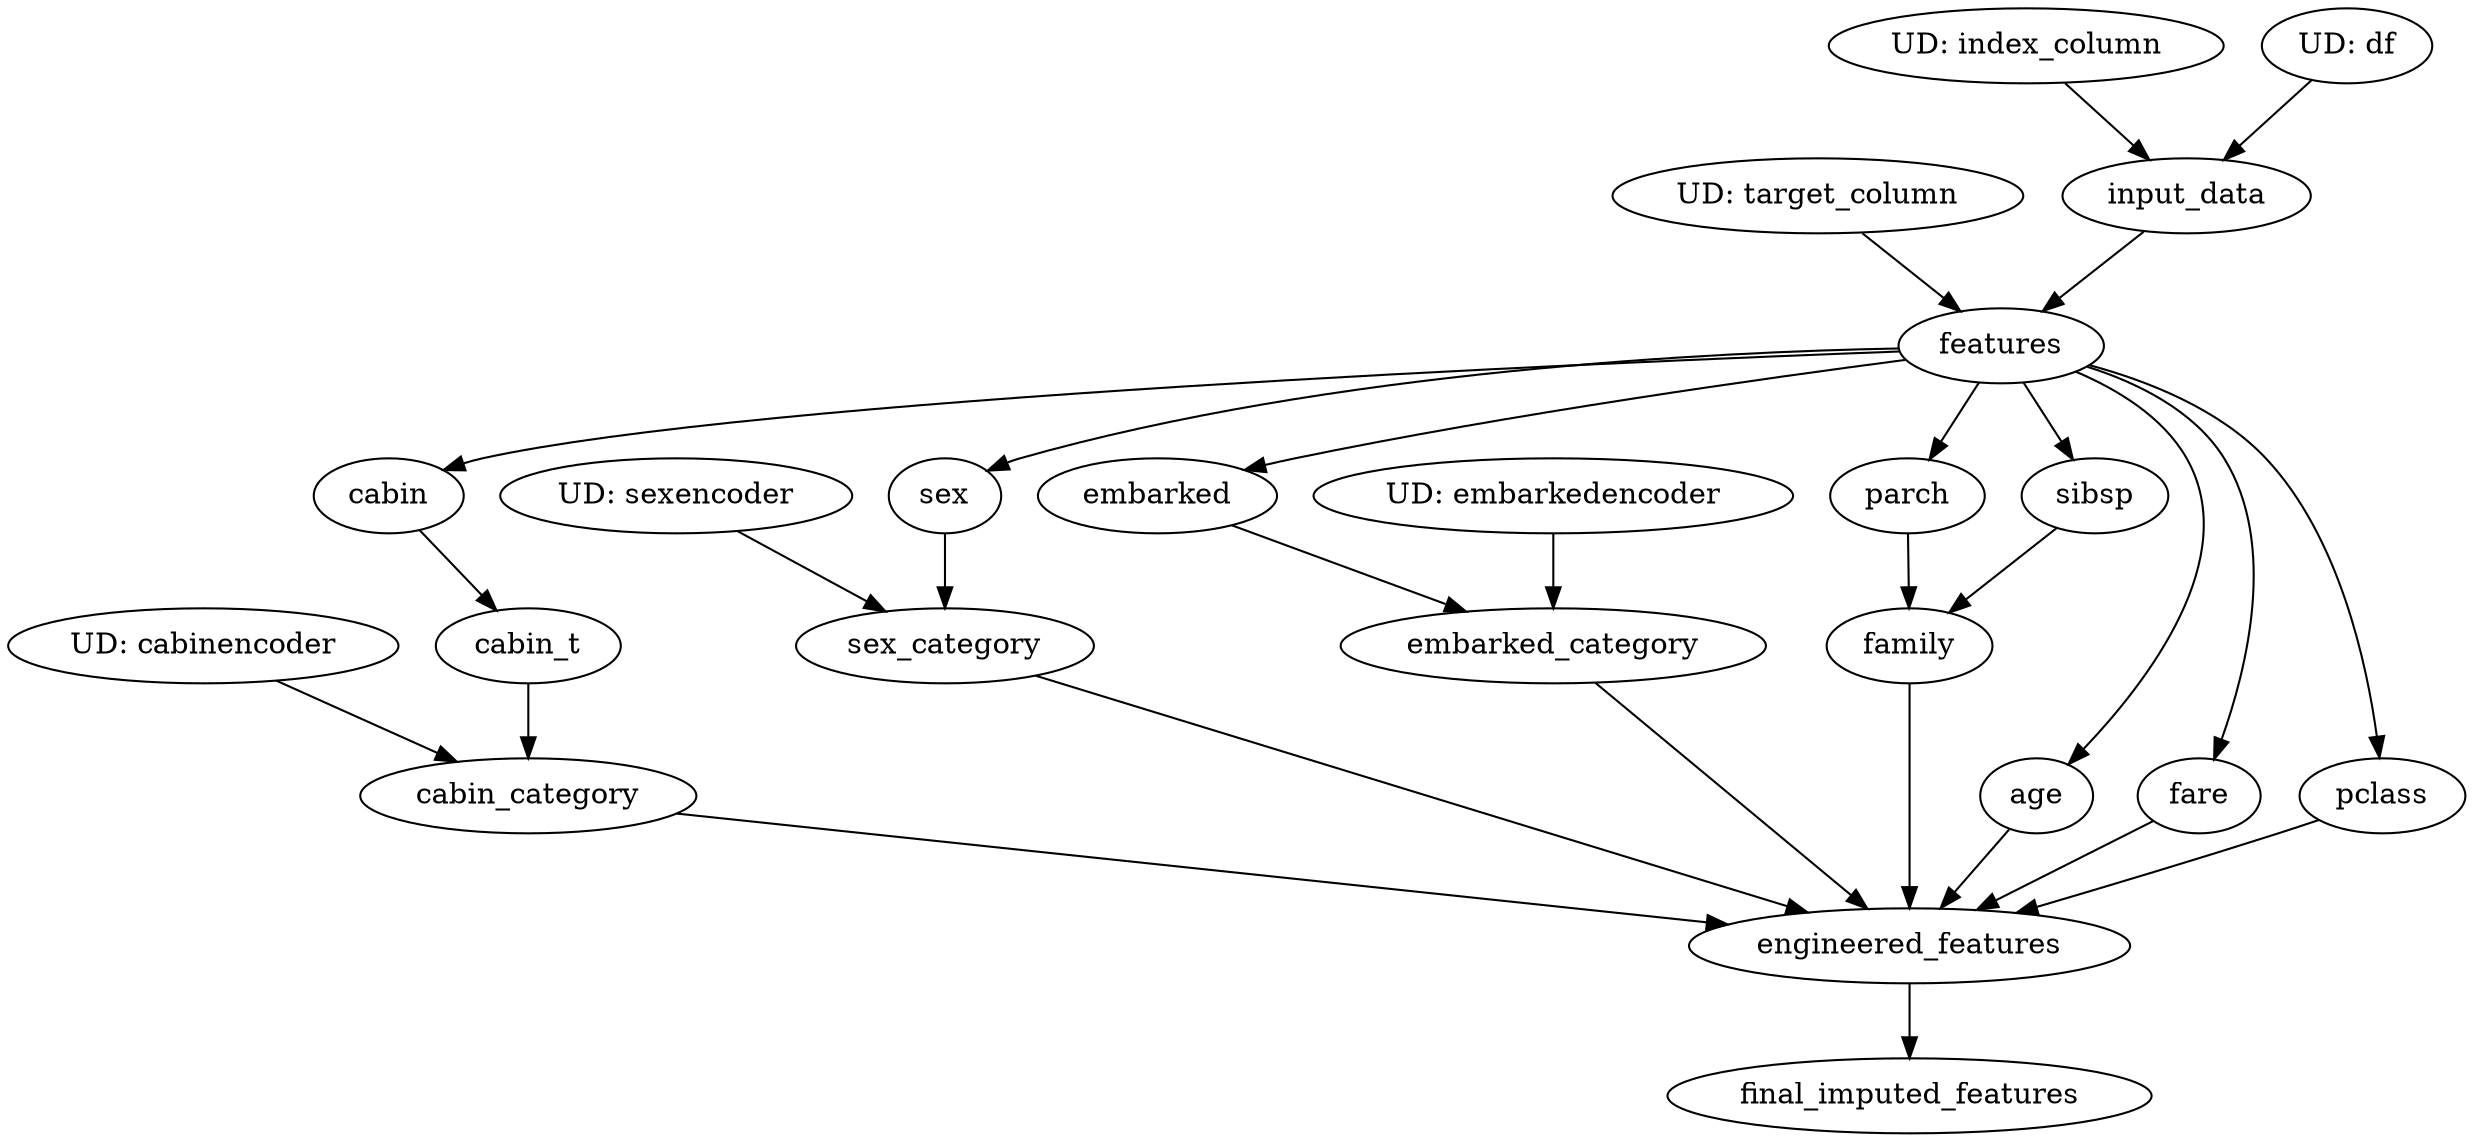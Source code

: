 // Dependency Graph
digraph {
	embarked [label=embarked]
	features [label=features]
	parch [label=parch]
	sexencoder [label=sexencoder]
	cabinencoder [label=cabinencoder]
	family [label=family]
	cabin [label=cabin]
	age [label=age]
	cabin_category [label=cabin_category]
	engineered_features [label=engineered_features]
	fare [label=fare]
	sex [label=sex]
	index_column [label=index_column]
	df [label=df]
	pclass [label=pclass]
	sex_category [label=sex_category]
	final_imputed_features [label=final_imputed_features]
	target_column [label=target_column]
	cabin_t [label=cabin_t]
	embarked_category [label=embarked_category]
	input_data [label=input_data]
	embarkedencoder [label=embarkedencoder]
	sibsp [label=sibsp]
	target_column [label="UD: target_column"]
	embarkedencoder [label="UD: embarkedencoder"]
	sexencoder [label="UD: sexencoder"]
	cabinencoder [label="UD: cabinencoder"]
	index_column [label="UD: index_column"]
	df [label="UD: df"]
	features -> embarked
	input_data -> features
	target_column -> features
	features -> parch
	sibsp -> family
	parch -> family
	features -> cabin
	features -> age
	cabin_t -> cabin_category
	cabinencoder -> cabin_category
	pclass -> engineered_features
	age -> engineered_features
	fare -> engineered_features
	cabin_category -> engineered_features
	sex_category -> engineered_features
	embarked_category -> engineered_features
	family -> engineered_features
	features -> fare
	features -> sex
	features -> pclass
	sex -> sex_category
	sexencoder -> sex_category
	engineered_features -> final_imputed_features
	cabin -> cabin_t
	embarked -> embarked_category
	embarkedencoder -> embarked_category
	df -> input_data
	index_column -> input_data
	features -> sibsp
}
